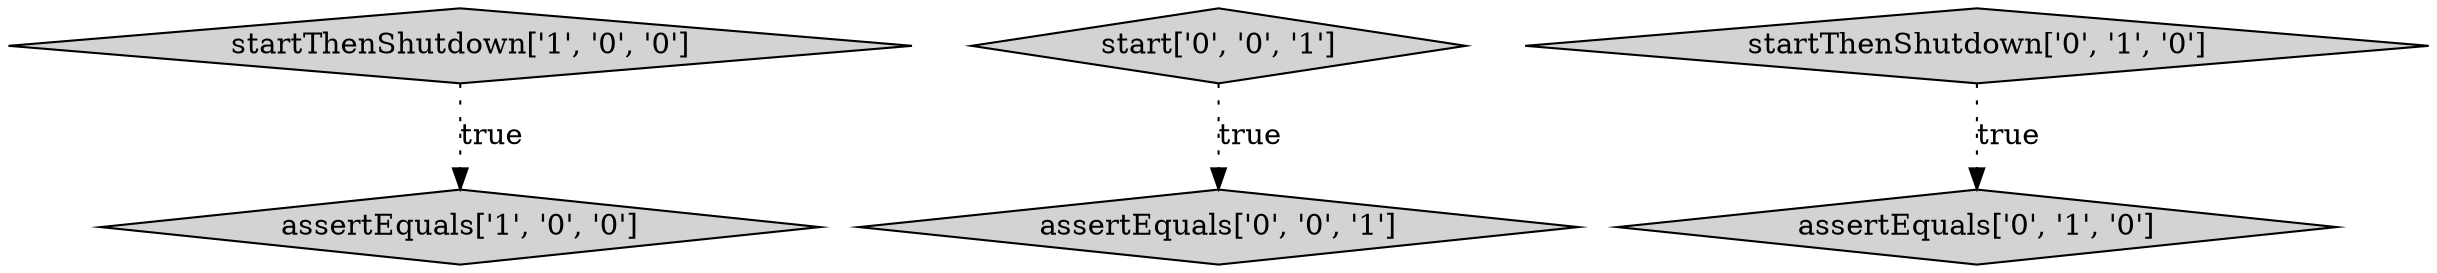 digraph {
0 [style = filled, label = "startThenShutdown['1', '0', '0']", fillcolor = lightgray, shape = diamond image = "AAA0AAABBB1BBB"];
4 [style = filled, label = "start['0', '0', '1']", fillcolor = lightgray, shape = diamond image = "AAA0AAABBB3BBB"];
3 [style = filled, label = "startThenShutdown['0', '1', '0']", fillcolor = lightgray, shape = diamond image = "AAA0AAABBB2BBB"];
5 [style = filled, label = "assertEquals['0', '0', '1']", fillcolor = lightgray, shape = diamond image = "AAA0AAABBB3BBB"];
2 [style = filled, label = "assertEquals['0', '1', '0']", fillcolor = lightgray, shape = diamond image = "AAA0AAABBB2BBB"];
1 [style = filled, label = "assertEquals['1', '0', '0']", fillcolor = lightgray, shape = diamond image = "AAA0AAABBB1BBB"];
4->5 [style = dotted, label="true"];
0->1 [style = dotted, label="true"];
3->2 [style = dotted, label="true"];
}
